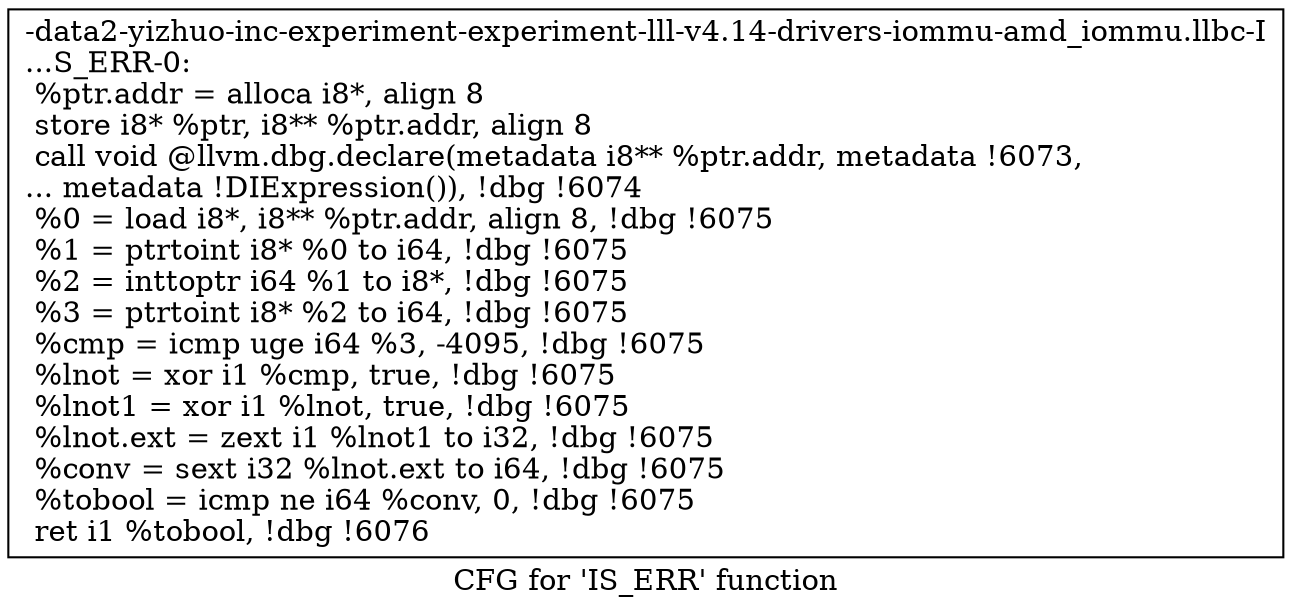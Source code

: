 digraph "CFG for 'IS_ERR' function" {
	label="CFG for 'IS_ERR' function";

	Node0x561b946e1b40 [shape=record,label="{-data2-yizhuo-inc-experiment-experiment-lll-v4.14-drivers-iommu-amd_iommu.llbc-I\l...S_ERR-0:\l  %ptr.addr = alloca i8*, align 8\l  store i8* %ptr, i8** %ptr.addr, align 8\l  call void @llvm.dbg.declare(metadata i8** %ptr.addr, metadata !6073,\l... metadata !DIExpression()), !dbg !6074\l  %0 = load i8*, i8** %ptr.addr, align 8, !dbg !6075\l  %1 = ptrtoint i8* %0 to i64, !dbg !6075\l  %2 = inttoptr i64 %1 to i8*, !dbg !6075\l  %3 = ptrtoint i8* %2 to i64, !dbg !6075\l  %cmp = icmp uge i64 %3, -4095, !dbg !6075\l  %lnot = xor i1 %cmp, true, !dbg !6075\l  %lnot1 = xor i1 %lnot, true, !dbg !6075\l  %lnot.ext = zext i1 %lnot1 to i32, !dbg !6075\l  %conv = sext i32 %lnot.ext to i64, !dbg !6075\l  %tobool = icmp ne i64 %conv, 0, !dbg !6075\l  ret i1 %tobool, !dbg !6076\l}"];
}
